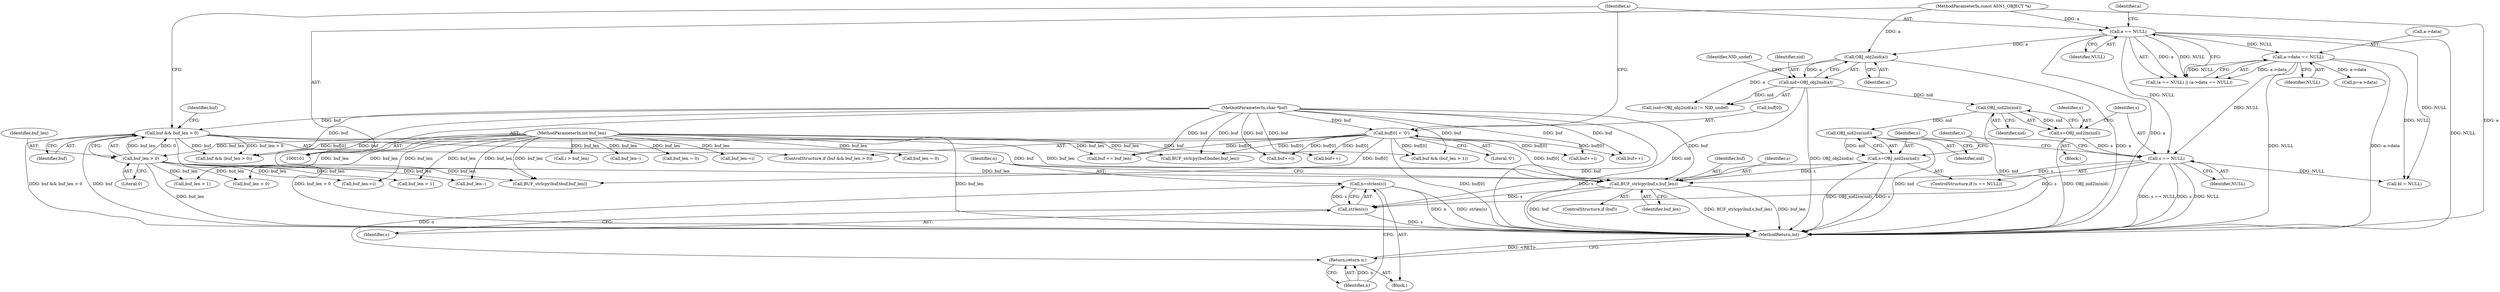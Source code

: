 digraph "0_openssl_0042fb5fd1c9d257d713b15a1f45da05cf5c1c87@API" {
"1000175" [label="(Call,n=strlen(s))"];
"1000177" [label="(Call,strlen(s))"];
"1000159" [label="(Call,s == NULL)"];
"1000154" [label="(Call,s=OBJ_nid2ln(nid))"];
"1000156" [label="(Call,OBJ_nid2ln(nid))"];
"1000148" [label="(Call,nid=OBJ_obj2nid(a))"];
"1000150" [label="(Call,OBJ_obj2nid(a))"];
"1000133" [label="(Call,a == NULL)"];
"1000104" [label="(MethodParameterIn,const ASN1_OBJECT *a)"];
"1000136" [label="(Call,a->data == NULL)"];
"1000171" [label="(Call,BUF_strlcpy(buf,s,buf_len))"];
"1000126" [label="(Call,buf[0] = '\0')"];
"1000102" [label="(MethodParameterIn,char *buf)"];
"1000121" [label="(Call,buf && buf_len > 0)"];
"1000123" [label="(Call,buf_len > 0)"];
"1000103" [label="(MethodParameterIn,int buf_len)"];
"1000162" [label="(Call,s=OBJ_nid2sn(nid))"];
"1000164" [label="(Call,OBJ_nid2sn(nid))"];
"1000179" [label="(Return,return n;)"];
"1000360" [label="(Call,buf_len--)"];
"1000123" [label="(Call,buf_len > 0)"];
"1000489" [label="(MethodReturn,int)"];
"1000130" [label="(Literal,'\0')"];
"1000446" [label="(Call,BUF_strlcpy(buf,tbuf,buf_len))"];
"1000414" [label="(Call,buf+=i)"];
"1000172" [label="(Identifier,buf)"];
"1000455" [label="(Call,buf += buf_len)"];
"1000140" [label="(Identifier,NULL)"];
"1000417" [label="(Call,buf_len-=i)"];
"1000165" [label="(Identifier,nid)"];
"1000345" [label="(Call,buf_len > 1)"];
"1000186" [label="(Call,p=a->data)"];
"1000161" [label="(Identifier,NULL)"];
"1000137" [label="(Call,a->data)"];
"1000150" [label="(Call,OBJ_obj2nid(a))"];
"1000155" [label="(Identifier,s)"];
"1000175" [label="(Call,n=strlen(s))"];
"1000164" [label="(Call,OBJ_nid2sn(nid))"];
"1000122" [label="(Identifier,buf)"];
"1000168" [label="(Block,)"];
"1000163" [label="(Identifier,s)"];
"1000121" [label="(Call,buf && buf_len > 0)"];
"1000176" [label="(Identifier,n)"];
"1000162" [label="(Call,s=OBJ_nid2sn(nid))"];
"1000124" [label="(Identifier,buf_len)"];
"1000136" [label="(Call,a->data == NULL)"];
"1000177" [label="(Call,strlen(s))"];
"1000147" [label="(Call,(nid=OBJ_obj2nid(a)) != NID_undef)"];
"1000152" [label="(Identifier,NID_undef)"];
"1000126" [label="(Call,buf[0] = '\0')"];
"1000451" [label="(Call,i > buf_len)"];
"1000134" [label="(Identifier,a)"];
"1000180" [label="(Identifier,n)"];
"1000127" [label="(Call,buf[0])"];
"1000194" [label="(Call,bl = NULL)"];
"1000159" [label="(Call,s == NULL)"];
"1000167" [label="(Identifier,s)"];
"1000148" [label="(Call,nid=OBJ_obj2nid(a))"];
"1000125" [label="(Literal,0)"];
"1000403" [label="(Call,buf_len--)"];
"1000138" [label="(Identifier,a)"];
"1000132" [label="(Call,(a == NULL) || (a->data == NULL))"];
"1000343" [label="(Call,buf && (buf_len > 1))"];
"1000135" [label="(Identifier,NULL)"];
"1000178" [label="(Identifier,s)"];
"1000174" [label="(Identifier,buf_len)"];
"1000396" [label="(Call,buf++)"];
"1000405" [label="(Call,BUF_strlcpy(buf,bndec,buf_len))"];
"1000157" [label="(Identifier,nid)"];
"1000128" [label="(Identifier,buf)"];
"1000390" [label="(Call,buf_len > 1)"];
"1000463" [label="(Call,buf+=i)"];
"1000158" [label="(ControlStructure,if (s == NULL))"];
"1000169" [label="(ControlStructure,if (buf))"];
"1000351" [label="(Call,buf++)"];
"1000153" [label="(Block,)"];
"1000442" [label="(Call,buf_len > 0)"];
"1000171" [label="(Call,BUF_strlcpy(buf,s,buf_len))"];
"1000458" [label="(Call,buf_len = 0)"];
"1000103" [label="(MethodParameterIn,int buf_len)"];
"1000466" [label="(Call,buf_len-=i)"];
"1000120" [label="(ControlStructure,if (buf && buf_len > 0))"];
"1000173" [label="(Identifier,s)"];
"1000156" [label="(Call,OBJ_nid2ln(nid))"];
"1000149" [label="(Identifier,nid)"];
"1000179" [label="(Return,return n;)"];
"1000151" [label="(Identifier,a)"];
"1000154" [label="(Call,s=OBJ_nid2ln(nid))"];
"1000133" [label="(Call,a == NULL)"];
"1000160" [label="(Identifier,s)"];
"1000104" [label="(MethodParameterIn,const ASN1_OBJECT *a)"];
"1000409" [label="(Call,buf_len = 0)"];
"1000102" [label="(MethodParameterIn,char *buf)"];
"1000440" [label="(Call,buf && (buf_len > 0))"];
"1000175" -> "1000168"  [label="AST: "];
"1000175" -> "1000177"  [label="CFG: "];
"1000176" -> "1000175"  [label="AST: "];
"1000177" -> "1000175"  [label="AST: "];
"1000180" -> "1000175"  [label="CFG: "];
"1000175" -> "1000489"  [label="DDG: n"];
"1000175" -> "1000489"  [label="DDG: strlen(s)"];
"1000177" -> "1000175"  [label="DDG: s"];
"1000175" -> "1000179"  [label="DDG: n"];
"1000177" -> "1000178"  [label="CFG: "];
"1000178" -> "1000177"  [label="AST: "];
"1000177" -> "1000489"  [label="DDG: s"];
"1000159" -> "1000177"  [label="DDG: s"];
"1000171" -> "1000177"  [label="DDG: s"];
"1000162" -> "1000177"  [label="DDG: s"];
"1000159" -> "1000158"  [label="AST: "];
"1000159" -> "1000161"  [label="CFG: "];
"1000160" -> "1000159"  [label="AST: "];
"1000161" -> "1000159"  [label="AST: "];
"1000163" -> "1000159"  [label="CFG: "];
"1000167" -> "1000159"  [label="CFG: "];
"1000159" -> "1000489"  [label="DDG: s == NULL"];
"1000159" -> "1000489"  [label="DDG: s"];
"1000159" -> "1000489"  [label="DDG: NULL"];
"1000154" -> "1000159"  [label="DDG: s"];
"1000136" -> "1000159"  [label="DDG: NULL"];
"1000133" -> "1000159"  [label="DDG: NULL"];
"1000159" -> "1000171"  [label="DDG: s"];
"1000159" -> "1000194"  [label="DDG: NULL"];
"1000154" -> "1000153"  [label="AST: "];
"1000154" -> "1000156"  [label="CFG: "];
"1000155" -> "1000154"  [label="AST: "];
"1000156" -> "1000154"  [label="AST: "];
"1000160" -> "1000154"  [label="CFG: "];
"1000154" -> "1000489"  [label="DDG: OBJ_nid2ln(nid)"];
"1000156" -> "1000154"  [label="DDG: nid"];
"1000156" -> "1000157"  [label="CFG: "];
"1000157" -> "1000156"  [label="AST: "];
"1000156" -> "1000489"  [label="DDG: nid"];
"1000148" -> "1000156"  [label="DDG: nid"];
"1000156" -> "1000164"  [label="DDG: nid"];
"1000148" -> "1000147"  [label="AST: "];
"1000148" -> "1000150"  [label="CFG: "];
"1000149" -> "1000148"  [label="AST: "];
"1000150" -> "1000148"  [label="AST: "];
"1000152" -> "1000148"  [label="CFG: "];
"1000148" -> "1000489"  [label="DDG: nid"];
"1000148" -> "1000489"  [label="DDG: OBJ_obj2nid(a)"];
"1000148" -> "1000147"  [label="DDG: nid"];
"1000150" -> "1000148"  [label="DDG: a"];
"1000150" -> "1000151"  [label="CFG: "];
"1000151" -> "1000150"  [label="AST: "];
"1000150" -> "1000489"  [label="DDG: a"];
"1000150" -> "1000147"  [label="DDG: a"];
"1000133" -> "1000150"  [label="DDG: a"];
"1000104" -> "1000150"  [label="DDG: a"];
"1000133" -> "1000132"  [label="AST: "];
"1000133" -> "1000135"  [label="CFG: "];
"1000134" -> "1000133"  [label="AST: "];
"1000135" -> "1000133"  [label="AST: "];
"1000138" -> "1000133"  [label="CFG: "];
"1000132" -> "1000133"  [label="CFG: "];
"1000133" -> "1000489"  [label="DDG: a"];
"1000133" -> "1000489"  [label="DDG: NULL"];
"1000133" -> "1000132"  [label="DDG: a"];
"1000133" -> "1000132"  [label="DDG: NULL"];
"1000104" -> "1000133"  [label="DDG: a"];
"1000133" -> "1000136"  [label="DDG: NULL"];
"1000133" -> "1000194"  [label="DDG: NULL"];
"1000104" -> "1000101"  [label="AST: "];
"1000104" -> "1000489"  [label="DDG: a"];
"1000136" -> "1000132"  [label="AST: "];
"1000136" -> "1000140"  [label="CFG: "];
"1000137" -> "1000136"  [label="AST: "];
"1000140" -> "1000136"  [label="AST: "];
"1000132" -> "1000136"  [label="CFG: "];
"1000136" -> "1000489"  [label="DDG: NULL"];
"1000136" -> "1000489"  [label="DDG: a->data"];
"1000136" -> "1000132"  [label="DDG: a->data"];
"1000136" -> "1000132"  [label="DDG: NULL"];
"1000136" -> "1000186"  [label="DDG: a->data"];
"1000136" -> "1000194"  [label="DDG: NULL"];
"1000171" -> "1000169"  [label="AST: "];
"1000171" -> "1000174"  [label="CFG: "];
"1000172" -> "1000171"  [label="AST: "];
"1000173" -> "1000171"  [label="AST: "];
"1000174" -> "1000171"  [label="AST: "];
"1000176" -> "1000171"  [label="CFG: "];
"1000171" -> "1000489"  [label="DDG: buf"];
"1000171" -> "1000489"  [label="DDG: BUF_strlcpy(buf,s,buf_len)"];
"1000171" -> "1000489"  [label="DDG: buf_len"];
"1000126" -> "1000171"  [label="DDG: buf[0]"];
"1000121" -> "1000171"  [label="DDG: buf"];
"1000102" -> "1000171"  [label="DDG: buf"];
"1000162" -> "1000171"  [label="DDG: s"];
"1000123" -> "1000171"  [label="DDG: buf_len"];
"1000103" -> "1000171"  [label="DDG: buf_len"];
"1000126" -> "1000120"  [label="AST: "];
"1000126" -> "1000130"  [label="CFG: "];
"1000127" -> "1000126"  [label="AST: "];
"1000130" -> "1000126"  [label="AST: "];
"1000134" -> "1000126"  [label="CFG: "];
"1000126" -> "1000489"  [label="DDG: buf[0]"];
"1000102" -> "1000126"  [label="DDG: buf"];
"1000126" -> "1000343"  [label="DDG: buf[0]"];
"1000126" -> "1000351"  [label="DDG: buf[0]"];
"1000126" -> "1000396"  [label="DDG: buf[0]"];
"1000126" -> "1000405"  [label="DDG: buf[0]"];
"1000126" -> "1000414"  [label="DDG: buf[0]"];
"1000126" -> "1000440"  [label="DDG: buf[0]"];
"1000126" -> "1000446"  [label="DDG: buf[0]"];
"1000126" -> "1000455"  [label="DDG: buf[0]"];
"1000126" -> "1000463"  [label="DDG: buf[0]"];
"1000102" -> "1000101"  [label="AST: "];
"1000102" -> "1000489"  [label="DDG: buf"];
"1000102" -> "1000121"  [label="DDG: buf"];
"1000102" -> "1000343"  [label="DDG: buf"];
"1000102" -> "1000351"  [label="DDG: buf"];
"1000102" -> "1000396"  [label="DDG: buf"];
"1000102" -> "1000405"  [label="DDG: buf"];
"1000102" -> "1000414"  [label="DDG: buf"];
"1000102" -> "1000440"  [label="DDG: buf"];
"1000102" -> "1000446"  [label="DDG: buf"];
"1000102" -> "1000455"  [label="DDG: buf"];
"1000102" -> "1000463"  [label="DDG: buf"];
"1000121" -> "1000120"  [label="AST: "];
"1000121" -> "1000122"  [label="CFG: "];
"1000121" -> "1000123"  [label="CFG: "];
"1000122" -> "1000121"  [label="AST: "];
"1000123" -> "1000121"  [label="AST: "];
"1000128" -> "1000121"  [label="CFG: "];
"1000134" -> "1000121"  [label="CFG: "];
"1000121" -> "1000489"  [label="DDG: buf_len > 0"];
"1000121" -> "1000489"  [label="DDG: buf && buf_len > 0"];
"1000121" -> "1000489"  [label="DDG: buf"];
"1000123" -> "1000121"  [label="DDG: buf_len"];
"1000123" -> "1000121"  [label="DDG: 0"];
"1000121" -> "1000343"  [label="DDG: buf"];
"1000121" -> "1000440"  [label="DDG: buf"];
"1000121" -> "1000440"  [label="DDG: buf_len > 0"];
"1000123" -> "1000125"  [label="CFG: "];
"1000124" -> "1000123"  [label="AST: "];
"1000125" -> "1000123"  [label="AST: "];
"1000123" -> "1000489"  [label="DDG: buf_len"];
"1000103" -> "1000123"  [label="DDG: buf_len"];
"1000123" -> "1000345"  [label="DDG: buf_len"];
"1000123" -> "1000360"  [label="DDG: buf_len"];
"1000123" -> "1000390"  [label="DDG: buf_len"];
"1000123" -> "1000417"  [label="DDG: buf_len"];
"1000123" -> "1000442"  [label="DDG: buf_len"];
"1000123" -> "1000446"  [label="DDG: buf_len"];
"1000103" -> "1000101"  [label="AST: "];
"1000103" -> "1000489"  [label="DDG: buf_len"];
"1000103" -> "1000345"  [label="DDG: buf_len"];
"1000103" -> "1000360"  [label="DDG: buf_len"];
"1000103" -> "1000390"  [label="DDG: buf_len"];
"1000103" -> "1000403"  [label="DDG: buf_len"];
"1000103" -> "1000405"  [label="DDG: buf_len"];
"1000103" -> "1000409"  [label="DDG: buf_len"];
"1000103" -> "1000417"  [label="DDG: buf_len"];
"1000103" -> "1000442"  [label="DDG: buf_len"];
"1000103" -> "1000446"  [label="DDG: buf_len"];
"1000103" -> "1000451"  [label="DDG: buf_len"];
"1000103" -> "1000455"  [label="DDG: buf_len"];
"1000103" -> "1000458"  [label="DDG: buf_len"];
"1000103" -> "1000466"  [label="DDG: buf_len"];
"1000162" -> "1000158"  [label="AST: "];
"1000162" -> "1000164"  [label="CFG: "];
"1000163" -> "1000162"  [label="AST: "];
"1000164" -> "1000162"  [label="AST: "];
"1000167" -> "1000162"  [label="CFG: "];
"1000162" -> "1000489"  [label="DDG: OBJ_nid2sn(nid)"];
"1000162" -> "1000489"  [label="DDG: s"];
"1000164" -> "1000162"  [label="DDG: nid"];
"1000164" -> "1000165"  [label="CFG: "];
"1000165" -> "1000164"  [label="AST: "];
"1000164" -> "1000489"  [label="DDG: nid"];
"1000179" -> "1000168"  [label="AST: "];
"1000179" -> "1000180"  [label="CFG: "];
"1000180" -> "1000179"  [label="AST: "];
"1000489" -> "1000179"  [label="CFG: "];
"1000179" -> "1000489"  [label="DDG: <RET>"];
"1000180" -> "1000179"  [label="DDG: n"];
}
